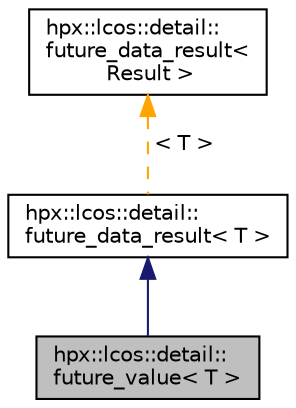 digraph "hpx::lcos::detail::future_value&lt; T &gt;"
{
  edge [fontname="Helvetica",fontsize="10",labelfontname="Helvetica",labelfontsize="10"];
  node [fontname="Helvetica",fontsize="10",shape=record];
  Node0 [label="hpx::lcos::detail::\lfuture_value\< T \>",height=0.2,width=0.4,color="black", fillcolor="grey75", style="filled", fontcolor="black"];
  Node1 -> Node0 [dir="back",color="midnightblue",fontsize="10",style="solid",fontname="Helvetica"];
  Node1 [label="hpx::lcos::detail::\lfuture_data_result\< T \>",height=0.2,width=0.4,color="black", fillcolor="white", style="filled",URL="$d7/d1f/structhpx_1_1lcos_1_1detail_1_1future__data__result.html"];
  Node2 -> Node1 [dir="back",color="orange",fontsize="10",style="dashed",label=" \< T \>" ,fontname="Helvetica"];
  Node2 [label="hpx::lcos::detail::\lfuture_data_result\<\l Result \>",height=0.2,width=0.4,color="black", fillcolor="white", style="filled",URL="$d7/d1f/structhpx_1_1lcos_1_1detail_1_1future__data__result.html"];
}
